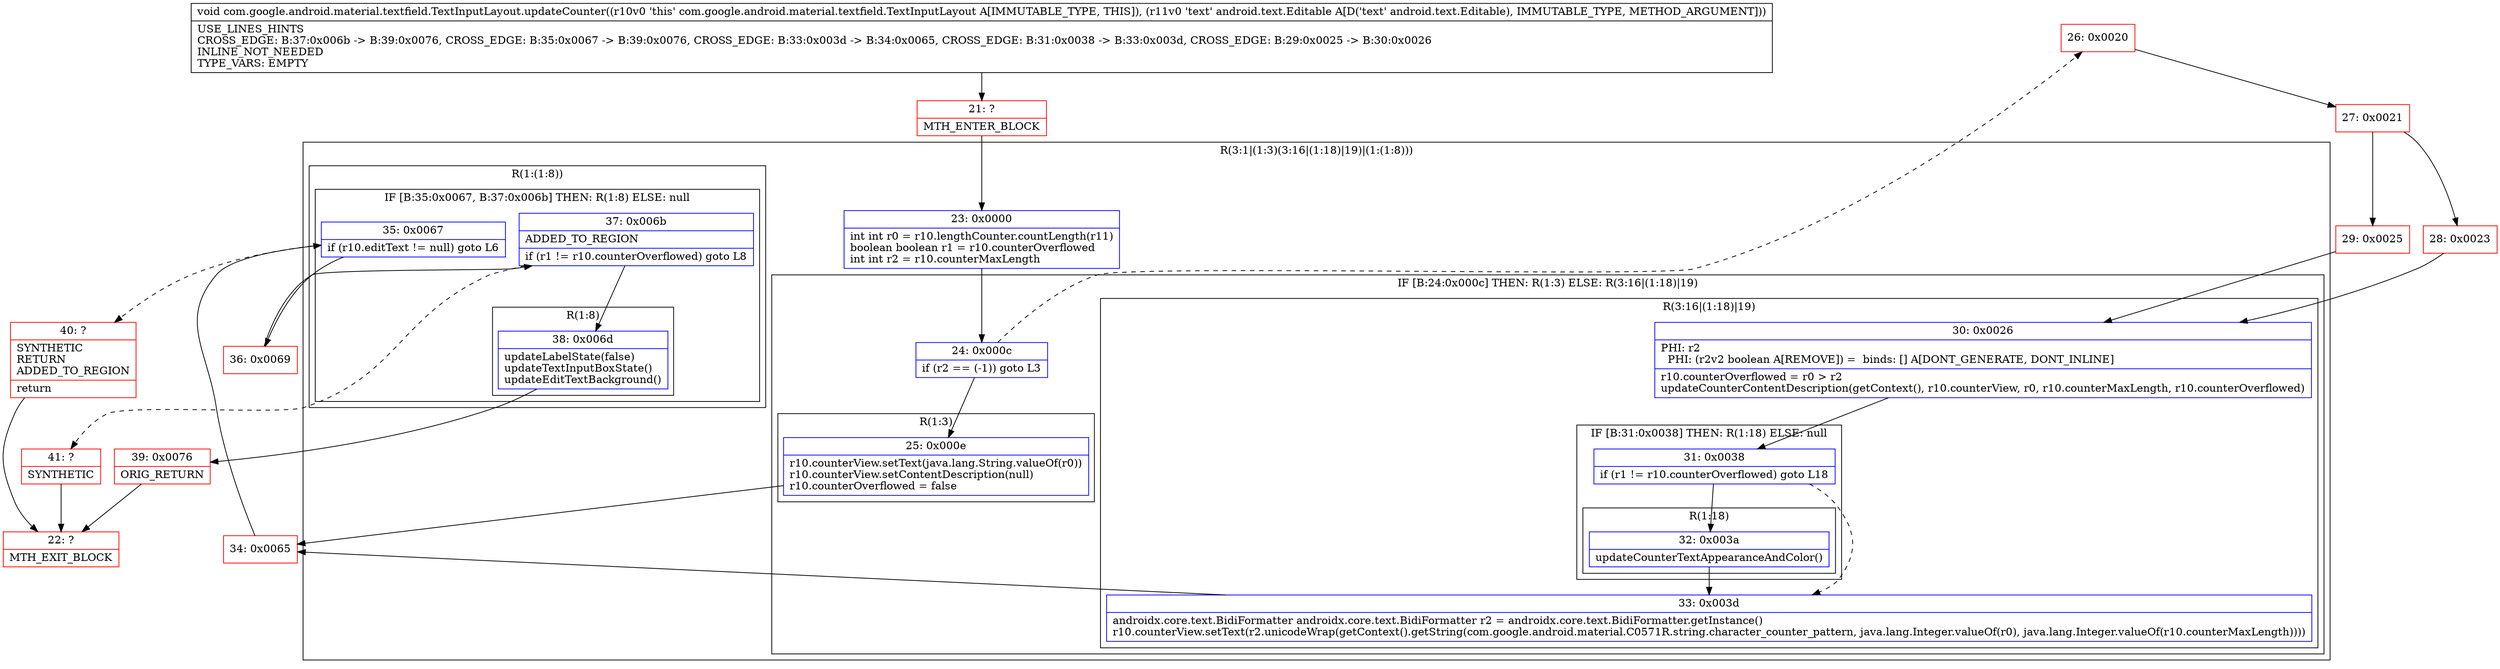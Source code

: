 digraph "CFG forcom.google.android.material.textfield.TextInputLayout.updateCounter(Landroid\/text\/Editable;)V" {
subgraph cluster_Region_884257763 {
label = "R(3:1|(1:3)(3:16|(1:18)|19)|(1:(1:8)))";
node [shape=record,color=blue];
Node_23 [shape=record,label="{23\:\ 0x0000|int int r0 = r10.lengthCounter.countLength(r11)\lboolean boolean r1 = r10.counterOverflowed\lint int r2 = r10.counterMaxLength\l}"];
subgraph cluster_IfRegion_44285563 {
label = "IF [B:24:0x000c] THEN: R(1:3) ELSE: R(3:16|(1:18)|19)";
node [shape=record,color=blue];
Node_24 [shape=record,label="{24\:\ 0x000c|if (r2 == (\-1)) goto L3\l}"];
subgraph cluster_Region_2083259208 {
label = "R(1:3)";
node [shape=record,color=blue];
Node_25 [shape=record,label="{25\:\ 0x000e|r10.counterView.setText(java.lang.String.valueOf(r0))\lr10.counterView.setContentDescription(null)\lr10.counterOverflowed = false\l}"];
}
subgraph cluster_Region_1360671296 {
label = "R(3:16|(1:18)|19)";
node [shape=record,color=blue];
Node_30 [shape=record,label="{30\:\ 0x0026|PHI: r2 \l  PHI: (r2v2 boolean A[REMOVE]) =  binds: [] A[DONT_GENERATE, DONT_INLINE]\l|r10.counterOverflowed = r0 \> r2\lupdateCounterContentDescription(getContext(), r10.counterView, r0, r10.counterMaxLength, r10.counterOverflowed)\l}"];
subgraph cluster_IfRegion_263407903 {
label = "IF [B:31:0x0038] THEN: R(1:18) ELSE: null";
node [shape=record,color=blue];
Node_31 [shape=record,label="{31\:\ 0x0038|if (r1 != r10.counterOverflowed) goto L18\l}"];
subgraph cluster_Region_1725984357 {
label = "R(1:18)";
node [shape=record,color=blue];
Node_32 [shape=record,label="{32\:\ 0x003a|updateCounterTextAppearanceAndColor()\l}"];
}
}
Node_33 [shape=record,label="{33\:\ 0x003d|androidx.core.text.BidiFormatter androidx.core.text.BidiFormatter r2 = androidx.core.text.BidiFormatter.getInstance()\lr10.counterView.setText(r2.unicodeWrap(getContext().getString(com.google.android.material.C0571R.string.character_counter_pattern, java.lang.Integer.valueOf(r0), java.lang.Integer.valueOf(r10.counterMaxLength))))\l}"];
}
}
subgraph cluster_Region_1238157171 {
label = "R(1:(1:8))";
node [shape=record,color=blue];
subgraph cluster_IfRegion_512350369 {
label = "IF [B:35:0x0067, B:37:0x006b] THEN: R(1:8) ELSE: null";
node [shape=record,color=blue];
Node_35 [shape=record,label="{35\:\ 0x0067|if (r10.editText != null) goto L6\l}"];
Node_37 [shape=record,label="{37\:\ 0x006b|ADDED_TO_REGION\l|if (r1 != r10.counterOverflowed) goto L8\l}"];
subgraph cluster_Region_1803681922 {
label = "R(1:8)";
node [shape=record,color=blue];
Node_38 [shape=record,label="{38\:\ 0x006d|updateLabelState(false)\lupdateTextInputBoxState()\lupdateEditTextBackground()\l}"];
}
}
}
}
Node_21 [shape=record,color=red,label="{21\:\ ?|MTH_ENTER_BLOCK\l}"];
Node_34 [shape=record,color=red,label="{34\:\ 0x0065}"];
Node_36 [shape=record,color=red,label="{36\:\ 0x0069}"];
Node_39 [shape=record,color=red,label="{39\:\ 0x0076|ORIG_RETURN\l}"];
Node_22 [shape=record,color=red,label="{22\:\ ?|MTH_EXIT_BLOCK\l}"];
Node_41 [shape=record,color=red,label="{41\:\ ?|SYNTHETIC\l}"];
Node_40 [shape=record,color=red,label="{40\:\ ?|SYNTHETIC\lRETURN\lADDED_TO_REGION\l|return\l}"];
Node_26 [shape=record,color=red,label="{26\:\ 0x0020}"];
Node_27 [shape=record,color=red,label="{27\:\ 0x0021}"];
Node_28 [shape=record,color=red,label="{28\:\ 0x0023}"];
Node_29 [shape=record,color=red,label="{29\:\ 0x0025}"];
MethodNode[shape=record,label="{void com.google.android.material.textfield.TextInputLayout.updateCounter((r10v0 'this' com.google.android.material.textfield.TextInputLayout A[IMMUTABLE_TYPE, THIS]), (r11v0 'text' android.text.Editable A[D('text' android.text.Editable), IMMUTABLE_TYPE, METHOD_ARGUMENT]))  | USE_LINES_HINTS\lCROSS_EDGE: B:37:0x006b \-\> B:39:0x0076, CROSS_EDGE: B:35:0x0067 \-\> B:39:0x0076, CROSS_EDGE: B:33:0x003d \-\> B:34:0x0065, CROSS_EDGE: B:31:0x0038 \-\> B:33:0x003d, CROSS_EDGE: B:29:0x0025 \-\> B:30:0x0026\lINLINE_NOT_NEEDED\lTYPE_VARS: EMPTY\l}"];
MethodNode -> Node_21;Node_23 -> Node_24;
Node_24 -> Node_25;
Node_24 -> Node_26[style=dashed];
Node_25 -> Node_34;
Node_30 -> Node_31;
Node_31 -> Node_32;
Node_31 -> Node_33[style=dashed];
Node_32 -> Node_33;
Node_33 -> Node_34;
Node_35 -> Node_36;
Node_35 -> Node_40[style=dashed];
Node_37 -> Node_38;
Node_37 -> Node_41[style=dashed];
Node_38 -> Node_39;
Node_21 -> Node_23;
Node_34 -> Node_35;
Node_36 -> Node_37;
Node_39 -> Node_22;
Node_41 -> Node_22;
Node_40 -> Node_22;
Node_26 -> Node_27;
Node_27 -> Node_28;
Node_27 -> Node_29;
Node_28 -> Node_30;
Node_29 -> Node_30;
}

